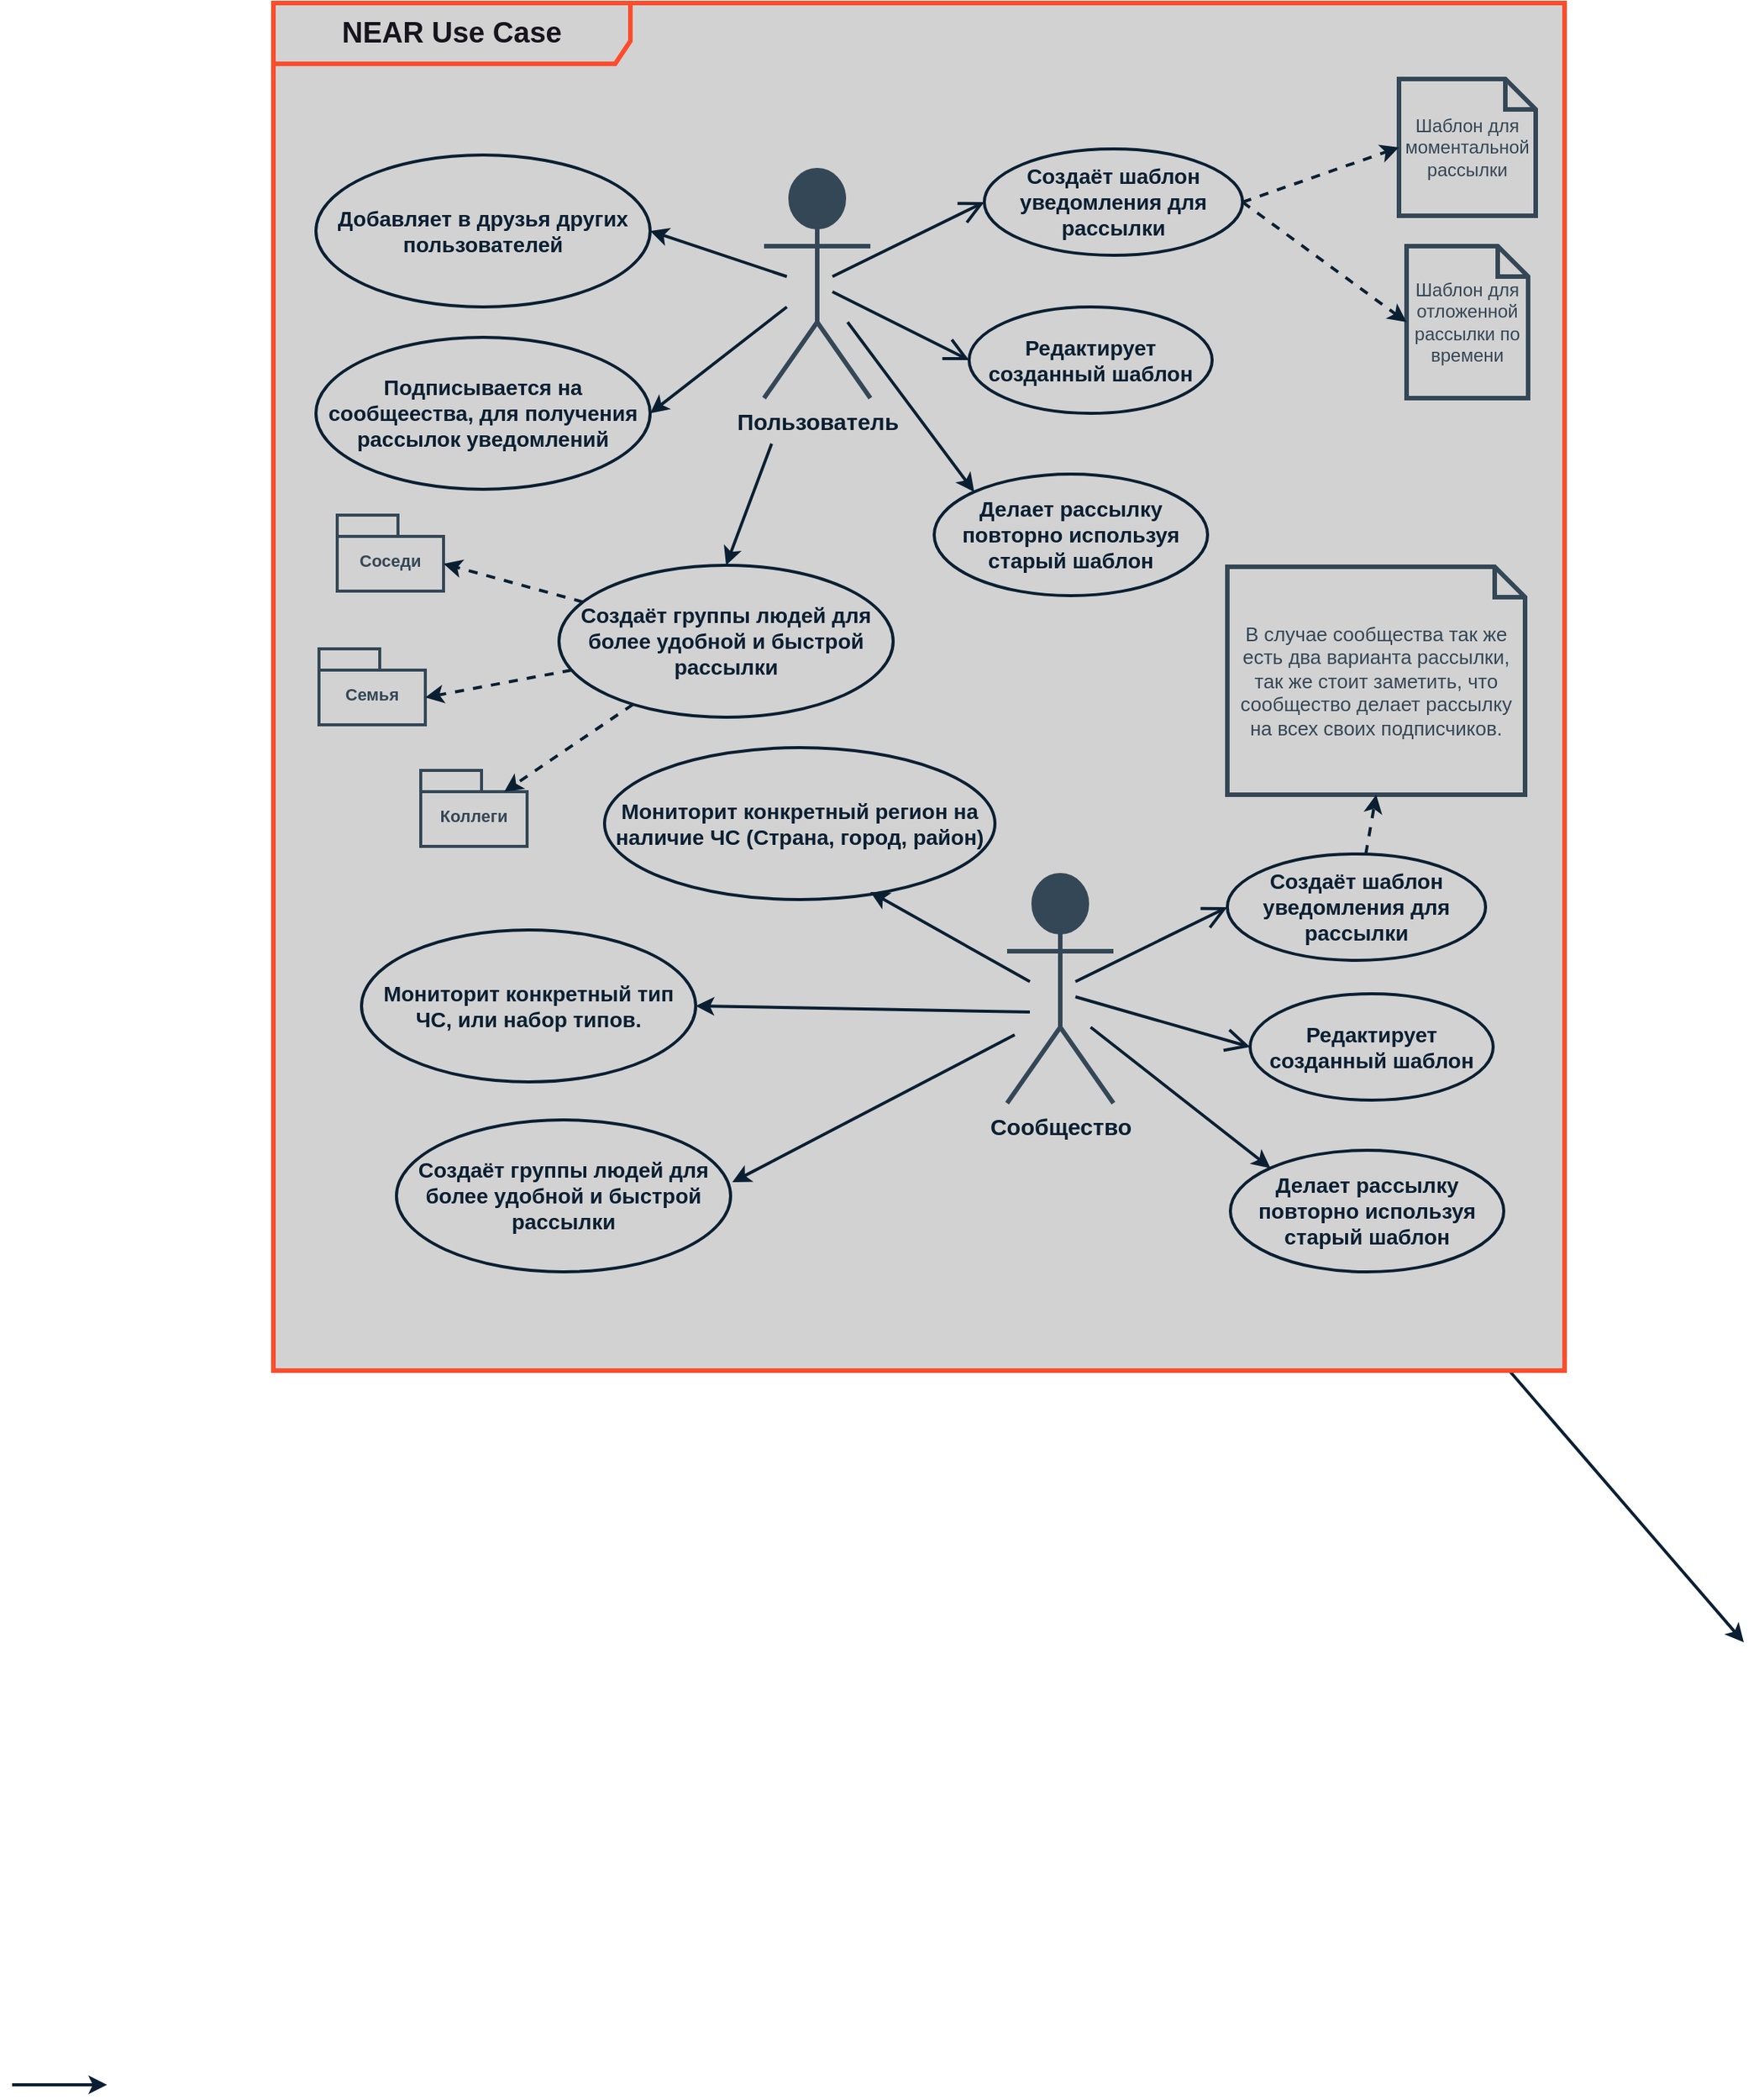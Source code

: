<mxfile version="21.8.2" type="device">
  <diagram name="Страница — 1" id="jsn5pezAf9I7rj186tjx">
    <mxGraphModel dx="2261" dy="854" grid="1" gridSize="10" guides="1" tooltips="1" connect="1" arrows="1" fold="1" page="1" pageScale="1" pageWidth="827" pageHeight="1169" math="0" shadow="0">
      <root>
        <mxCell id="0" />
        <mxCell id="1" parent="0" />
        <mxCell id="QI-KwDmmeTw7_n04OuO5-27" value="" style="edgeStyle=none;shape=connector;rounded=0;orthogonalLoop=1;jettySize=auto;html=1;labelBackgroundColor=default;strokeColor=#0A1F32;strokeWidth=2;align=center;verticalAlign=middle;fontFamily=Helvetica;fontSize=11;fontColor=default;endArrow=classic;" edge="1" parent="1" source="TFGOoUDNi3Y0NTSB-CI6-12">
          <mxGeometry relative="1" as="geometry">
            <mxPoint x="560" y="1108.817" as="targetPoint" />
          </mxGeometry>
        </mxCell>
        <mxCell id="TFGOoUDNi3Y0NTSB-CI6-12" value="&lt;font style=&quot;font-size: 19px;&quot;&gt;&lt;b style=&quot;font-size: 19px;&quot;&gt;NEAR Use Case&lt;/b&gt;&lt;/font&gt;" style="shape=umlFrame;whiteSpace=wrap;html=1;pointerEvents=0;width=235;height=40;labelBackgroundColor=none;fillColor=none;swimlaneFillColor=#D2D2D2;strokeColor=#FF4C2B;strokeWidth=3;fontColor=#18141D;fontSize=19;" parent="1" vertex="1">
          <mxGeometry x="-408" y="30" width="850" height="900" as="geometry" />
        </mxCell>
        <mxCell id="TFGOoUDNi3Y0NTSB-CI6-21" value="&lt;font size=&quot;1&quot; color=&quot;#0a1f32&quot;&gt;&lt;b style=&quot;font-size: 14px;&quot;&gt;Создаёт шаблон уведомления для рассылки&lt;/b&gt;&lt;/font&gt;" style="ellipse;whiteSpace=wrap;html=1;fillColor=#D2D2D2;strokeColor=#0A1F32;strokeWidth=2;" parent="1" vertex="1">
          <mxGeometry x="60" y="126" width="170" height="70" as="geometry" />
        </mxCell>
        <mxCell id="TFGOoUDNi3Y0NTSB-CI6-29" value="" style="endArrow=open;endFill=1;endSize=12;html=1;rounded=0;entryX=0;entryY=0.5;entryDx=0;entryDy=0;strokeWidth=2;strokeColor=#0A1F32;" parent="1" target="TFGOoUDNi3Y0NTSB-CI6-21" edge="1">
          <mxGeometry width="160" relative="1" as="geometry">
            <mxPoint x="-40" y="210" as="sourcePoint" />
            <mxPoint x="-80" y="320" as="targetPoint" />
          </mxGeometry>
        </mxCell>
        <mxCell id="TFGOoUDNi3Y0NTSB-CI6-30" value="" style="endArrow=open;endFill=1;endSize=12;html=1;rounded=0;entryX=0;entryY=0.5;entryDx=0;entryDy=0;strokeWidth=2;strokeColor=#0A1F32;" parent="1" target="QI-KwDmmeTw7_n04OuO5-4" edge="1">
          <mxGeometry width="160" relative="1" as="geometry">
            <mxPoint x="-40" y="220" as="sourcePoint" />
            <mxPoint x="70.0" y="285.0" as="targetPoint" />
          </mxGeometry>
        </mxCell>
        <mxCell id="QI-KwDmmeTw7_n04OuO5-29" value="" style="edgeStyle=none;shape=connector;rounded=0;orthogonalLoop=1;jettySize=auto;html=1;labelBackgroundColor=default;strokeColor=#0A1F32;strokeWidth=2;align=center;verticalAlign=middle;fontFamily=Helvetica;fontSize=11;fontColor=default;endArrow=classic;" edge="1" parent="1">
          <mxGeometry relative="1" as="geometry">
            <mxPoint x="-580" y="1400" as="sourcePoint" />
            <mxPoint x="-517.5" y="1400" as="targetPoint" />
          </mxGeometry>
        </mxCell>
        <mxCell id="QI-KwDmmeTw7_n04OuO5-14" style="rounded=0;orthogonalLoop=1;jettySize=auto;html=1;entryX=0;entryY=0;entryDx=0;entryDy=0;strokeWidth=2;strokeColor=#0A1F32;" edge="1" parent="1" target="QI-KwDmmeTw7_n04OuO5-11">
          <mxGeometry relative="1" as="geometry">
            <mxPoint x="-30" y="240" as="sourcePoint" />
          </mxGeometry>
        </mxCell>
        <mxCell id="QI-KwDmmeTw7_n04OuO5-18" style="edgeStyle=none;shape=connector;rounded=0;orthogonalLoop=1;jettySize=auto;html=1;entryX=1;entryY=0.5;entryDx=0;entryDy=0;labelBackgroundColor=default;strokeColor=#0A1F32;strokeWidth=2;align=center;verticalAlign=middle;fontFamily=Helvetica;fontSize=11;fontColor=default;endArrow=classic;" edge="1" parent="1" target="QI-KwDmmeTw7_n04OuO5-15">
          <mxGeometry relative="1" as="geometry">
            <mxPoint x="-70" y="210" as="sourcePoint" />
          </mxGeometry>
        </mxCell>
        <mxCell id="QI-KwDmmeTw7_n04OuO5-19" style="edgeStyle=none;shape=connector;rounded=0;orthogonalLoop=1;jettySize=auto;html=1;entryX=1;entryY=0.5;entryDx=0;entryDy=0;labelBackgroundColor=default;strokeColor=#0A1F32;strokeWidth=2;align=center;verticalAlign=middle;fontFamily=Helvetica;fontSize=11;fontColor=default;endArrow=classic;" edge="1" parent="1" target="QI-KwDmmeTw7_n04OuO5-16">
          <mxGeometry relative="1" as="geometry">
            <mxPoint x="-70" y="230" as="sourcePoint" />
          </mxGeometry>
        </mxCell>
        <mxCell id="QI-KwDmmeTw7_n04OuO5-20" style="edgeStyle=none;shape=connector;rounded=0;orthogonalLoop=1;jettySize=auto;html=1;entryX=0.5;entryY=0;entryDx=0;entryDy=0;labelBackgroundColor=default;strokeColor=#0A1F32;strokeWidth=2;align=center;verticalAlign=middle;fontFamily=Helvetica;fontSize=11;fontColor=default;endArrow=classic;" edge="1" parent="1" target="QI-KwDmmeTw7_n04OuO5-17">
          <mxGeometry relative="1" as="geometry">
            <mxPoint x="-80" y="320" as="sourcePoint" />
          </mxGeometry>
        </mxCell>
        <mxCell id="TFGOoUDNi3Y0NTSB-CI6-1" value="&lt;font color=&quot;#0a1f32&quot;&gt;&lt;span style=&quot;font-size: 15px;&quot;&gt;&lt;b&gt;Пользователь&lt;/b&gt;&lt;/span&gt;&lt;/font&gt;" style="shape=umlActor;verticalLabelPosition=bottom;verticalAlign=top;html=1;fillColor=#344756;strokeColor=#344756;strokeWidth=3;" parent="1" vertex="1">
          <mxGeometry x="-85" y="140" width="70" height="150" as="geometry" />
        </mxCell>
        <mxCell id="QI-KwDmmeTw7_n04OuO5-4" value="&lt;font size=&quot;1&quot; color=&quot;#0a1f32&quot;&gt;&lt;b style=&quot;font-size: 14px;&quot;&gt;Редактирует созданный шаблон&lt;/b&gt;&lt;/font&gt;" style="ellipse;whiteSpace=wrap;html=1;fillColor=#D2D2D2;strokeColor=#0A1F32;strokeWidth=2;" vertex="1" parent="1">
          <mxGeometry x="50" y="230" width="160" height="70" as="geometry" />
        </mxCell>
        <mxCell id="QI-KwDmmeTw7_n04OuO5-7" value="&lt;font color=&quot;#344756&quot;&gt;Шаблон для моментальной рассылки&lt;/font&gt;" style="shape=note;size=20;whiteSpace=wrap;html=1;fillColor=#D2D2D2;strokeColor=#344756;strokeWidth=3;" vertex="1" parent="1">
          <mxGeometry x="333" y="80" width="90" height="90" as="geometry" />
        </mxCell>
        <mxCell id="QI-KwDmmeTw7_n04OuO5-8" value="&lt;font color=&quot;#344756&quot;&gt;Шаблон для отложенной рассылки по времени&lt;/font&gt;" style="shape=note;size=20;whiteSpace=wrap;html=1;fillColor=#D2D2D2;strokeColor=#344756;strokeWidth=3;" vertex="1" parent="1">
          <mxGeometry x="338" y="190" width="80" height="100" as="geometry" />
        </mxCell>
        <mxCell id="QI-KwDmmeTw7_n04OuO5-9" style="rounded=0;orthogonalLoop=1;jettySize=auto;html=1;entryX=0;entryY=0.5;entryDx=0;entryDy=0;entryPerimeter=0;dashed=1;strokeWidth=2;strokeColor=#0A1F32;exitX=1;exitY=0.5;exitDx=0;exitDy=0;" edge="1" parent="1" source="TFGOoUDNi3Y0NTSB-CI6-21" target="QI-KwDmmeTw7_n04OuO5-7">
          <mxGeometry relative="1" as="geometry" />
        </mxCell>
        <mxCell id="QI-KwDmmeTw7_n04OuO5-10" style="rounded=0;orthogonalLoop=1;jettySize=auto;html=1;entryX=0;entryY=0.5;entryDx=0;entryDy=0;entryPerimeter=0;dashed=1;strokeWidth=2;strokeColor=#0A1F32;exitX=1;exitY=0.5;exitDx=0;exitDy=0;" edge="1" parent="1" source="TFGOoUDNi3Y0NTSB-CI6-21" target="QI-KwDmmeTw7_n04OuO5-8">
          <mxGeometry relative="1" as="geometry" />
        </mxCell>
        <mxCell id="QI-KwDmmeTw7_n04OuO5-11" value="&lt;font color=&quot;#0a1f32&quot;&gt;&lt;span style=&quot;font-size: 14px;&quot;&gt;&lt;b&gt;Делает рассылку повторно используя старый шаблон&lt;/b&gt;&lt;/span&gt;&lt;/font&gt;" style="ellipse;whiteSpace=wrap;html=1;fillColor=#D2D2D2;strokeColor=#0A1F32;strokeWidth=2;" vertex="1" parent="1">
          <mxGeometry x="27" y="340" width="180" height="80" as="geometry" />
        </mxCell>
        <mxCell id="QI-KwDmmeTw7_n04OuO5-15" value="&lt;font color=&quot;#0a1f32&quot;&gt;&lt;span style=&quot;font-size: 14px;&quot;&gt;&lt;b&gt;Добавляет в друзья других пользователей&lt;/b&gt;&lt;/span&gt;&lt;/font&gt;" style="ellipse;whiteSpace=wrap;html=1;fillColor=#D2D2D2;strokeColor=#0A1F32;strokeWidth=2;" vertex="1" parent="1">
          <mxGeometry x="-380" y="130" width="220" height="100" as="geometry" />
        </mxCell>
        <mxCell id="QI-KwDmmeTw7_n04OuO5-16" value="&lt;font color=&quot;#0a1f32&quot;&gt;&lt;span style=&quot;font-size: 14px;&quot;&gt;&lt;b&gt;Подписывается на сообщеества, для получения рассылок уведомлений&lt;/b&gt;&lt;/span&gt;&lt;/font&gt;" style="ellipse;whiteSpace=wrap;html=1;fillColor=#D2D2D2;strokeColor=#0A1F32;strokeWidth=2;" vertex="1" parent="1">
          <mxGeometry x="-380" y="250" width="220" height="100" as="geometry" />
        </mxCell>
        <mxCell id="QI-KwDmmeTw7_n04OuO5-17" value="&lt;font color=&quot;#0a1f32&quot;&gt;&lt;span style=&quot;font-size: 14px;&quot;&gt;&lt;b&gt;Создаёт группы людей для более удобной и быстрой рассылки&lt;/b&gt;&lt;/span&gt;&lt;/font&gt;" style="ellipse;whiteSpace=wrap;html=1;fillColor=#D2D2D2;strokeColor=#0A1F32;strokeWidth=2;" vertex="1" parent="1">
          <mxGeometry x="-220" y="400" width="220" height="100" as="geometry" />
        </mxCell>
        <mxCell id="QI-KwDmmeTw7_n04OuO5-21" value="Соседи" style="shape=folder;fontStyle=1;spacingTop=10;tabWidth=40;tabHeight=14;tabPosition=left;html=1;whiteSpace=wrap;fontFamily=Helvetica;fontSize=11;fontColor=#344756;strokeWidth=2;strokeColor=#344756;fillColor=none;" vertex="1" parent="1">
          <mxGeometry x="-366" y="367" width="70" height="50" as="geometry" />
        </mxCell>
        <mxCell id="QI-KwDmmeTw7_n04OuO5-22" value="Семья" style="shape=folder;fontStyle=1;spacingTop=10;tabWidth=40;tabHeight=14;tabPosition=left;html=1;whiteSpace=wrap;fontFamily=Helvetica;fontSize=11;fontColor=#344756;strokeWidth=2;strokeColor=#344756;fillColor=none;" vertex="1" parent="1">
          <mxGeometry x="-378" y="455" width="70" height="50" as="geometry" />
        </mxCell>
        <mxCell id="QI-KwDmmeTw7_n04OuO5-23" value="Коллеги" style="shape=folder;fontStyle=1;spacingTop=10;tabWidth=40;tabHeight=14;tabPosition=left;html=1;whiteSpace=wrap;fontFamily=Helvetica;fontSize=11;fontColor=#344756;fillColor=none;strokeWidth=2;strokeColor=#344756;" vertex="1" parent="1">
          <mxGeometry x="-311" y="535" width="70" height="50" as="geometry" />
        </mxCell>
        <mxCell id="QI-KwDmmeTw7_n04OuO5-24" style="edgeStyle=none;shape=connector;rounded=0;orthogonalLoop=1;jettySize=auto;html=1;entryX=0;entryY=0;entryDx=70;entryDy=32;entryPerimeter=0;labelBackgroundColor=default;strokeColor=#0A1F32;strokeWidth=2;align=center;verticalAlign=middle;fontFamily=Helvetica;fontSize=11;fontColor=default;endArrow=classic;dashed=1;" edge="1" parent="1" source="QI-KwDmmeTw7_n04OuO5-17" target="QI-KwDmmeTw7_n04OuO5-21">
          <mxGeometry relative="1" as="geometry" />
        </mxCell>
        <mxCell id="QI-KwDmmeTw7_n04OuO5-25" style="edgeStyle=none;shape=connector;rounded=0;orthogonalLoop=1;jettySize=auto;html=1;entryX=0;entryY=0;entryDx=70;entryDy=32;entryPerimeter=0;labelBackgroundColor=default;strokeColor=#0A1F32;strokeWidth=2;align=center;verticalAlign=middle;fontFamily=Helvetica;fontSize=11;fontColor=default;endArrow=classic;dashed=1;" edge="1" parent="1" source="QI-KwDmmeTw7_n04OuO5-17" target="QI-KwDmmeTw7_n04OuO5-22">
          <mxGeometry relative="1" as="geometry" />
        </mxCell>
        <mxCell id="QI-KwDmmeTw7_n04OuO5-26" style="edgeStyle=none;shape=connector;rounded=0;orthogonalLoop=1;jettySize=auto;html=1;entryX=0;entryY=0;entryDx=55;entryDy=14;entryPerimeter=0;labelBackgroundColor=default;strokeColor=#0A1F32;strokeWidth=2;align=center;verticalAlign=middle;fontFamily=Helvetica;fontSize=11;fontColor=default;endArrow=classic;dashed=1;" edge="1" parent="1" source="QI-KwDmmeTw7_n04OuO5-17" target="QI-KwDmmeTw7_n04OuO5-23">
          <mxGeometry relative="1" as="geometry" />
        </mxCell>
        <mxCell id="QI-KwDmmeTw7_n04OuO5-30" value="&lt;font color=&quot;#0a1f32&quot;&gt;&lt;span style=&quot;font-size: 14px;&quot;&gt;&lt;b&gt;Мониторит конкретный регион на наличие ЧС (Страна, город, район)&lt;/b&gt;&lt;/span&gt;&lt;/font&gt;" style="ellipse;whiteSpace=wrap;html=1;fillColor=#D2D2D2;strokeColor=#0A1F32;strokeWidth=2;" vertex="1" parent="1">
          <mxGeometry x="-190" y="520" width="257" height="100" as="geometry" />
        </mxCell>
        <mxCell id="QI-KwDmmeTw7_n04OuO5-31" value="&lt;font color=&quot;#0a1f32&quot;&gt;&lt;span style=&quot;font-size: 15px;&quot;&gt;&lt;b&gt;Сообщество&lt;/b&gt;&lt;/span&gt;&lt;/font&gt;" style="shape=umlActor;verticalLabelPosition=bottom;verticalAlign=top;html=1;fillColor=#344756;strokeColor=#344756;strokeWidth=3;" vertex="1" parent="1">
          <mxGeometry x="75" y="604" width="70" height="150" as="geometry" />
        </mxCell>
        <mxCell id="QI-KwDmmeTw7_n04OuO5-32" style="edgeStyle=none;shape=connector;rounded=0;orthogonalLoop=1;jettySize=auto;html=1;entryX=0.681;entryY=0.95;entryDx=0;entryDy=0;labelBackgroundColor=default;strokeColor=#0A1F32;strokeWidth=2;align=center;verticalAlign=middle;fontFamily=Helvetica;fontSize=11;fontColor=default;endArrow=classic;entryPerimeter=0;" edge="1" target="QI-KwDmmeTw7_n04OuO5-30" parent="1">
          <mxGeometry relative="1" as="geometry">
            <mxPoint x="90" y="674" as="sourcePoint" />
          </mxGeometry>
        </mxCell>
        <mxCell id="QI-KwDmmeTw7_n04OuO5-33" style="edgeStyle=none;shape=connector;rounded=0;orthogonalLoop=1;jettySize=auto;html=1;entryX=1;entryY=0.5;entryDx=0;entryDy=0;labelBackgroundColor=default;strokeColor=#0A1F32;strokeWidth=2;align=center;verticalAlign=middle;fontFamily=Helvetica;fontSize=11;fontColor=default;endArrow=classic;" edge="1" target="QI-KwDmmeTw7_n04OuO5-34" parent="1">
          <mxGeometry relative="1" as="geometry">
            <mxPoint x="90" y="694" as="sourcePoint" />
          </mxGeometry>
        </mxCell>
        <mxCell id="QI-KwDmmeTw7_n04OuO5-34" value="&lt;font color=&quot;#0a1f32&quot;&gt;&lt;span style=&quot;font-size: 14px;&quot;&gt;&lt;b&gt;Мониторит конкретный тип ЧС, или набор типов.&lt;/b&gt;&lt;/span&gt;&lt;/font&gt;" style="ellipse;whiteSpace=wrap;html=1;fillColor=#D2D2D2;strokeColor=#0A1F32;strokeWidth=2;" vertex="1" parent="1">
          <mxGeometry x="-350" y="640" width="220" height="100" as="geometry" />
        </mxCell>
        <mxCell id="QI-KwDmmeTw7_n04OuO5-35" value="&lt;font color=&quot;#0a1f32&quot;&gt;&lt;span style=&quot;font-size: 14px;&quot;&gt;&lt;b&gt;Создаёт группы людей для более удобной и быстрой рассылки&lt;/b&gt;&lt;/span&gt;&lt;/font&gt;" style="ellipse;whiteSpace=wrap;html=1;fillColor=#D2D2D2;strokeColor=#0A1F32;strokeWidth=2;" vertex="1" parent="1">
          <mxGeometry x="-327" y="765" width="220" height="100" as="geometry" />
        </mxCell>
        <mxCell id="QI-KwDmmeTw7_n04OuO5-36" style="edgeStyle=none;shape=connector;rounded=0;orthogonalLoop=1;jettySize=auto;html=1;entryX=1.005;entryY=0.41;entryDx=0;entryDy=0;labelBackgroundColor=default;strokeColor=#0A1F32;strokeWidth=2;align=center;verticalAlign=middle;fontFamily=Helvetica;fontSize=11;fontColor=default;endArrow=classic;entryPerimeter=0;" edge="1" target="QI-KwDmmeTw7_n04OuO5-35" parent="1">
          <mxGeometry relative="1" as="geometry">
            <mxPoint x="80" y="709" as="sourcePoint" />
            <mxPoint x="-100" y="823" as="targetPoint" />
          </mxGeometry>
        </mxCell>
        <mxCell id="QI-KwDmmeTw7_n04OuO5-37" value="&lt;font color=&quot;#0a1f32&quot;&gt;&lt;span style=&quot;font-size: 14px;&quot;&gt;&lt;b&gt;Делает рассылку повторно используя старый шаблон&lt;/b&gt;&lt;/span&gt;&lt;/font&gt;" style="ellipse;whiteSpace=wrap;html=1;fillColor=#D2D2D2;strokeColor=#0A1F32;strokeWidth=2;" vertex="1" parent="1">
          <mxGeometry x="222" y="785" width="180" height="80" as="geometry" />
        </mxCell>
        <mxCell id="QI-KwDmmeTw7_n04OuO5-38" style="rounded=0;orthogonalLoop=1;jettySize=auto;html=1;entryX=0;entryY=0;entryDx=0;entryDy=0;strokeWidth=2;strokeColor=#0A1F32;" edge="1" target="QI-KwDmmeTw7_n04OuO5-37" parent="1">
          <mxGeometry relative="1" as="geometry">
            <mxPoint x="130" y="704" as="sourcePoint" />
          </mxGeometry>
        </mxCell>
        <mxCell id="QI-KwDmmeTw7_n04OuO5-40" value="" style="endArrow=open;endFill=1;endSize=12;html=1;rounded=0;entryX=0;entryY=0.5;entryDx=0;entryDy=0;strokeWidth=2;strokeColor=#0A1F32;" edge="1" target="QI-KwDmmeTw7_n04OuO5-43" parent="1">
          <mxGeometry width="160" relative="1" as="geometry">
            <mxPoint x="120" y="684" as="sourcePoint" />
            <mxPoint x="230.0" y="749.0" as="targetPoint" />
          </mxGeometry>
        </mxCell>
        <mxCell id="QI-KwDmmeTw7_n04OuO5-41" value="" style="endArrow=open;endFill=1;endSize=12;html=1;rounded=0;entryX=0;entryY=0.5;entryDx=0;entryDy=0;strokeWidth=2;strokeColor=#0A1F32;" edge="1" target="QI-KwDmmeTw7_n04OuO5-42" parent="1">
          <mxGeometry width="160" relative="1" as="geometry">
            <mxPoint x="120" y="674" as="sourcePoint" />
            <mxPoint x="80" y="784" as="targetPoint" />
          </mxGeometry>
        </mxCell>
        <mxCell id="QI-KwDmmeTw7_n04OuO5-42" value="&lt;font size=&quot;1&quot; color=&quot;#0a1f32&quot;&gt;&lt;b style=&quot;font-size: 14px;&quot;&gt;Создаёт шаблон уведомления для рассылки&lt;/b&gt;&lt;/font&gt;" style="ellipse;whiteSpace=wrap;html=1;fillColor=#D2D2D2;strokeColor=#0A1F32;strokeWidth=2;" vertex="1" parent="1">
          <mxGeometry x="220" y="590" width="170" height="70" as="geometry" />
        </mxCell>
        <mxCell id="QI-KwDmmeTw7_n04OuO5-43" value="&lt;font size=&quot;1&quot; color=&quot;#0a1f32&quot;&gt;&lt;b style=&quot;font-size: 14px;&quot;&gt;Редактирует созданный шаблон&lt;/b&gt;&lt;/font&gt;" style="ellipse;whiteSpace=wrap;html=1;fillColor=#D2D2D2;strokeColor=#0A1F32;strokeWidth=2;" vertex="1" parent="1">
          <mxGeometry x="235" y="682" width="160" height="70" as="geometry" />
        </mxCell>
        <mxCell id="QI-KwDmmeTw7_n04OuO5-46" value="&lt;font style=&quot;font-size: 13px;&quot; color=&quot;#344756&quot;&gt;В случае сообщества так же есть два варианта рассылки, так же стоит заметить, что сообщество делает рассылку на всех своих подписчиков.&lt;/font&gt;" style="shape=note;size=20;whiteSpace=wrap;html=1;fillColor=#D2D2D2;strokeColor=#344756;strokeWidth=3;" vertex="1" parent="1">
          <mxGeometry x="220" y="401" width="196" height="150" as="geometry" />
        </mxCell>
        <mxCell id="QI-KwDmmeTw7_n04OuO5-48" style="edgeStyle=none;shape=connector;rounded=0;orthogonalLoop=1;jettySize=auto;html=1;entryX=0.5;entryY=1;entryDx=0;entryDy=0;entryPerimeter=0;labelBackgroundColor=default;strokeColor=#0A1F32;strokeWidth=2;align=center;verticalAlign=middle;fontFamily=Helvetica;fontSize=11;fontColor=default;endArrow=classic;dashed=1;" edge="1" parent="1" source="QI-KwDmmeTw7_n04OuO5-42" target="QI-KwDmmeTw7_n04OuO5-46">
          <mxGeometry relative="1" as="geometry" />
        </mxCell>
      </root>
    </mxGraphModel>
  </diagram>
</mxfile>
